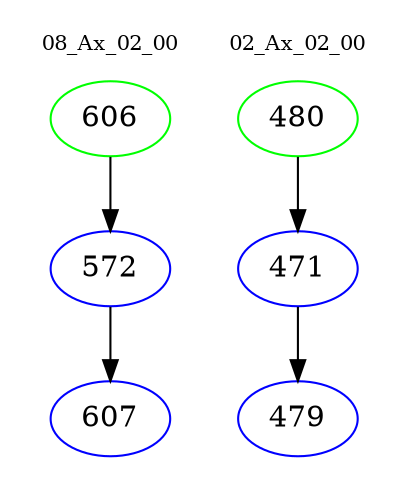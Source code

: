 digraph{
subgraph cluster_0 {
color = white
label = "08_Ax_02_00";
fontsize=10;
T0_606 [label="606", color="green"]
T0_606 -> T0_572 [color="black"]
T0_572 [label="572", color="blue"]
T0_572 -> T0_607 [color="black"]
T0_607 [label="607", color="blue"]
}
subgraph cluster_1 {
color = white
label = "02_Ax_02_00";
fontsize=10;
T1_480 [label="480", color="green"]
T1_480 -> T1_471 [color="black"]
T1_471 [label="471", color="blue"]
T1_471 -> T1_479 [color="black"]
T1_479 [label="479", color="blue"]
}
}
